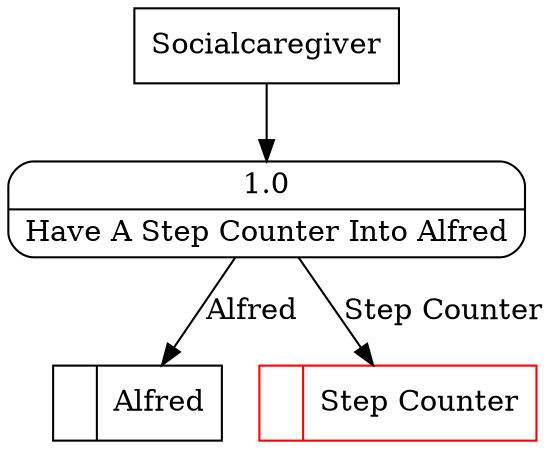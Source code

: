 digraph dfd2{ 
node[shape=record]
200 [label="<f0>  |<f1> Alfred " ];
201 [label="<f0>  |<f1> Step Counter " color=red];
202 [label="Socialcaregiver" shape=box];
203 [label="{<f0> 1.0|<f1> Have A Step Counter Into Alfred }" shape=Mrecord];
202 -> 203
203 -> 201 [label="Step Counter"]
203 -> 200 [label="Alfred"]
}